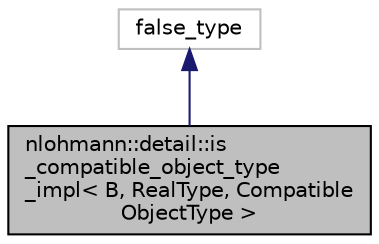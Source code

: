 digraph "nlohmann::detail::is_compatible_object_type_impl&lt; B, RealType, CompatibleObjectType &gt;"
{
 // INTERACTIVE_SVG=YES
  edge [fontname="Helvetica",fontsize="10",labelfontname="Helvetica",labelfontsize="10"];
  node [fontname="Helvetica",fontsize="10",shape=record];
  Node2 [label="nlohmann::detail::is\l_compatible_object_type\l_impl\< B, RealType, Compatible\lObjectType \>",height=0.2,width=0.4,color="black", fillcolor="grey75", style="filled", fontcolor="black"];
  Node3 -> Node2 [dir="back",color="midnightblue",fontsize="10",style="solid"];
  Node3 [label="false_type",height=0.2,width=0.4,color="grey75", fillcolor="white", style="filled"];
}
